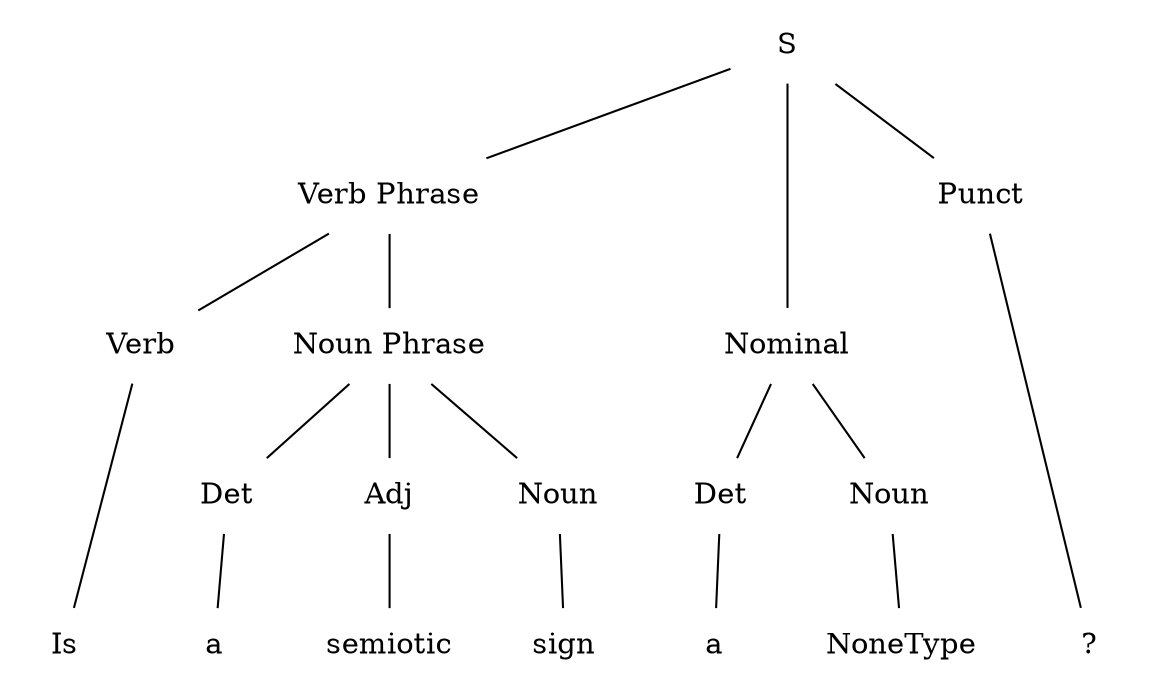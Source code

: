 graph test_tree {

node [shape=none]
graph [ dpi = 300 ];

a1 [label="a"]
a2 [label="a"]
Noun1 [label="Noun"]
Noun2 [label="Noun"]
Det1 [label="Det"]
Det2 [label="Det"]

Verb -- Is
Det1 -- a1
Adj -- semiotic
Noun1 -- sign
Det2 -- a2
Noun2 -- NoneType
Punct -- "?"

"Noun Phrase" -- { Det1 Adj Noun1 }
Nominal -- { Det2 Noun2 }
"Verb Phrase" -- { Verb "Noun Phrase" }
S -- { "Verb Phrase" Nominal Punct }

Is -- a1 -- semiotic -- sign -- a2 -- NoneType -- "?" [style=invis]
{rank=same; Is a1 semiotic sign a2 NoneType "?" }


}
